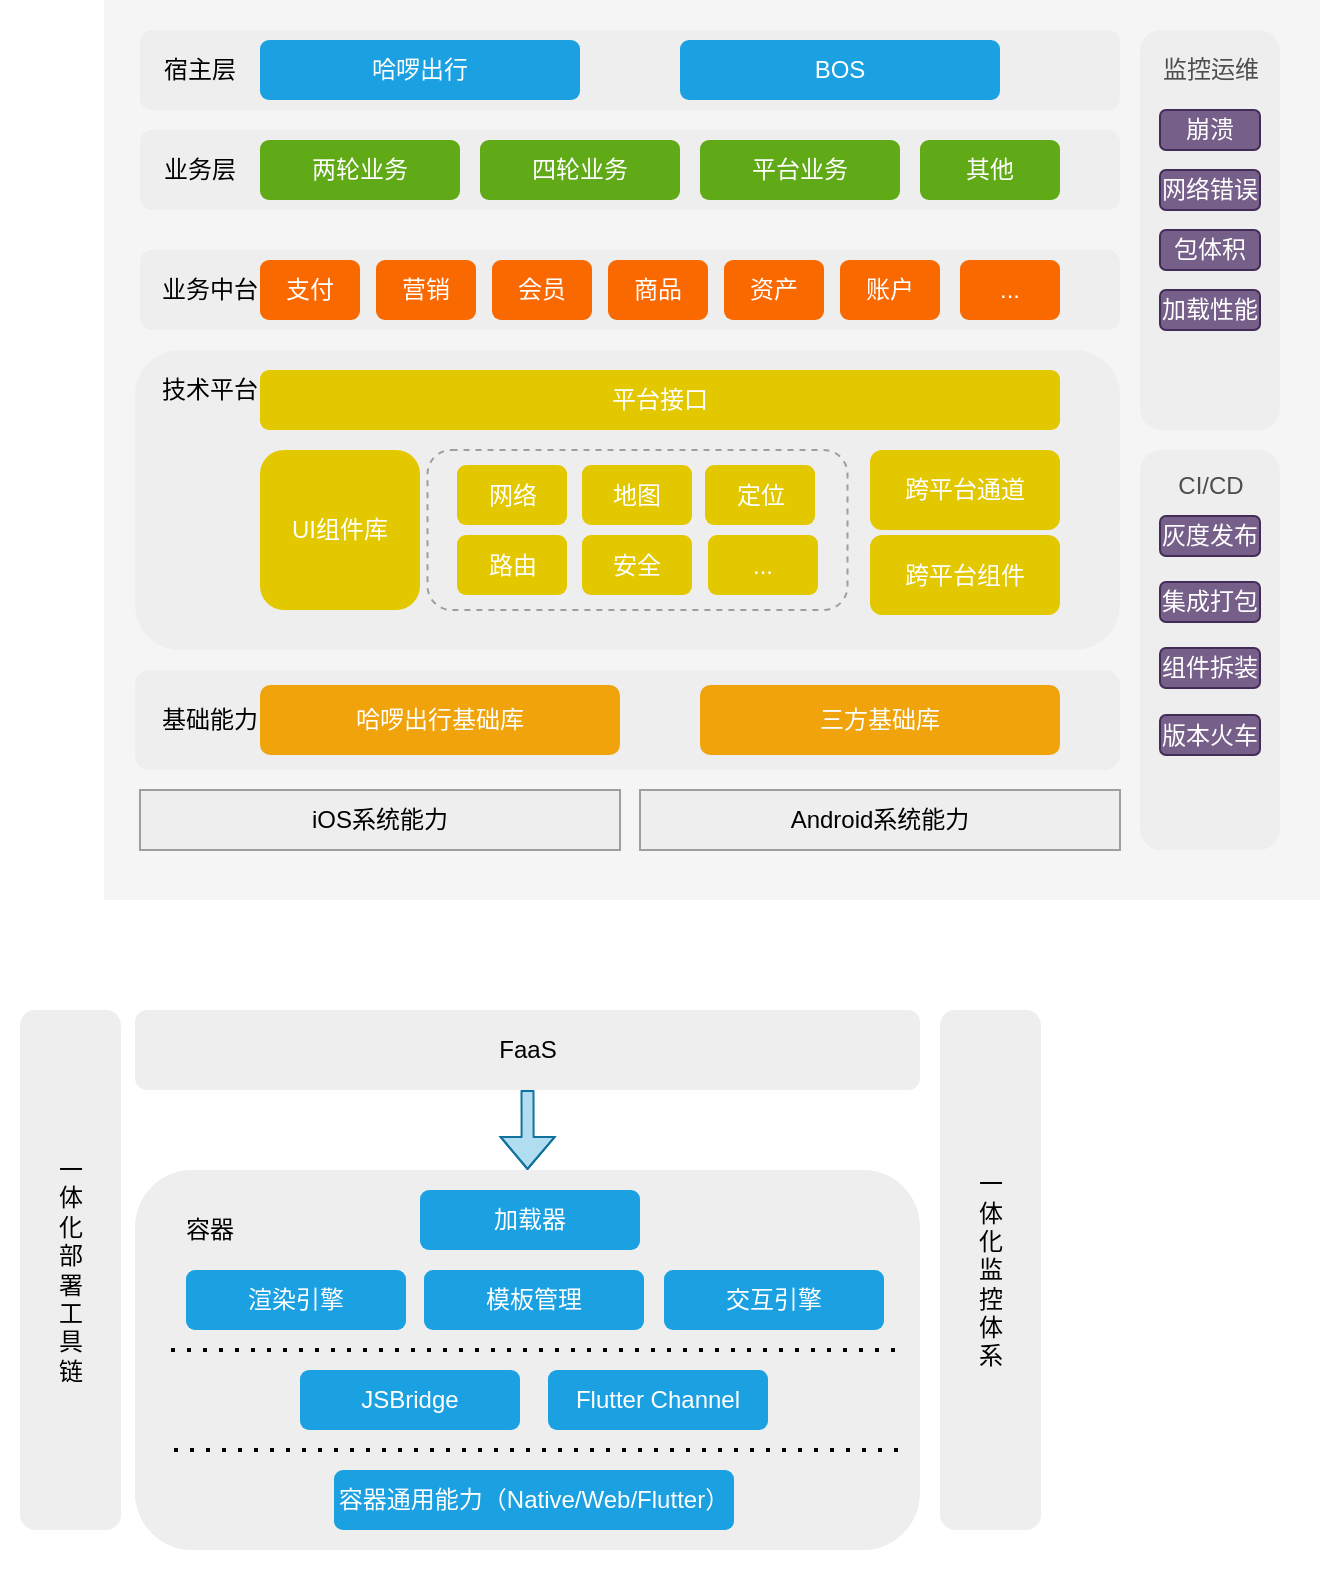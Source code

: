 <mxfile version="13.9.9" type="github"><diagram id="xTBZz55E-KKweozZhIX3" name="Page-1"><mxGraphModel dx="940" dy="536" grid="1" gridSize="10" guides="1" tooltips="1" connect="1" arrows="1" fold="1" page="1" pageScale="1" pageWidth="827" pageHeight="1169" math="0" shadow="0"><root><mxCell id="0"/><mxCell id="1" parent="0"/><mxCell id="AQQFFpmLckMg-UcqtIgD-104" value="" style="rounded=0;whiteSpace=wrap;html=1;align=left;strokeColor=none;" vertex="1" parent="1"><mxGeometry x="50" y="630" width="530" height="290" as="geometry"/></mxCell><mxCell id="AQQFFpmLckMg-UcqtIgD-27" value="" style="whiteSpace=wrap;html=1;rounded=0;fillColor=#f5f5f5;fontColor=#333333;strokeColor=none;" vertex="1" parent="1"><mxGeometry x="102" y="135" width="608" height="450" as="geometry"/></mxCell><mxCell id="AQQFFpmLckMg-UcqtIgD-29" value="" style="rounded=1;whiteSpace=wrap;html=1;fillColor=#eeeeee;strokeColor=none;" vertex="1" parent="1"><mxGeometry x="117.5" y="310" width="492.5" height="150" as="geometry"/></mxCell><mxCell id="AQQFFpmLckMg-UcqtIgD-41" value="" style="rounded=1;whiteSpace=wrap;html=1;fillColor=none;dashed=1;strokeColor=#9E9E9E;" vertex="1" parent="1"><mxGeometry x="263.75" y="360" width="210" height="80" as="geometry"/></mxCell><mxCell id="AQQFFpmLckMg-UcqtIgD-1" value="" style="rounded=1;whiteSpace=wrap;html=1;fillColor=#eeeeee;strokeColor=none;" vertex="1" parent="1"><mxGeometry x="120" y="150" width="490" height="40" as="geometry"/></mxCell><mxCell id="AQQFFpmLckMg-UcqtIgD-4" value="&lt;font&gt;BOS&lt;/font&gt;" style="text;html=1;align=center;verticalAlign=middle;whiteSpace=wrap;rounded=1;fillColor=#1ba1e2;fontColor=#FFFFFF;" vertex="1" parent="1"><mxGeometry x="390" y="155" width="160" height="30" as="geometry"/></mxCell><mxCell id="AQQFFpmLckMg-UcqtIgD-6" value="宿主层" style="text;html=1;strokeColor=none;fillColor=none;align=center;verticalAlign=middle;whiteSpace=wrap;rounded=0;" vertex="1" parent="1"><mxGeometry x="130" y="160" width="40" height="20" as="geometry"/></mxCell><mxCell id="AQQFFpmLckMg-UcqtIgD-7" value="" style="rounded=1;whiteSpace=wrap;html=1;fillColor=#eeeeee;strokeColor=none;" vertex="1" parent="1"><mxGeometry x="120" y="200" width="490" height="40" as="geometry"/></mxCell><mxCell id="AQQFFpmLckMg-UcqtIgD-8" value="业务层" style="text;html=1;strokeColor=none;fillColor=none;align=center;verticalAlign=middle;whiteSpace=wrap;rounded=0;" vertex="1" parent="1"><mxGeometry x="130" y="210" width="40" height="20" as="geometry"/></mxCell><mxCell id="AQQFFpmLckMg-UcqtIgD-9" value="&lt;font&gt;两轮业务&lt;/font&gt;" style="rounded=1;whiteSpace=wrap;html=1;fillColor=#60a917;strokeColor=none;fontColor=#FFFFFF;" vertex="1" parent="1"><mxGeometry x="180" y="205" width="100" height="30" as="geometry"/></mxCell><mxCell id="AQQFFpmLckMg-UcqtIgD-12" value="&lt;font&gt;哈啰出行&lt;/font&gt;" style="text;html=1;align=center;verticalAlign=middle;whiteSpace=wrap;rounded=1;fillColor=#1ba1e2;fontColor=#FFFFFF;" vertex="1" parent="1"><mxGeometry x="180" y="155" width="160" height="30" as="geometry"/></mxCell><mxCell id="AQQFFpmLckMg-UcqtIgD-13" value="&lt;font&gt;四轮业务&lt;/font&gt;" style="rounded=1;whiteSpace=wrap;html=1;fillColor=#60a917;strokeColor=none;fontColor=#FFFFFF;" vertex="1" parent="1"><mxGeometry x="290" y="205" width="100" height="30" as="geometry"/></mxCell><mxCell id="AQQFFpmLckMg-UcqtIgD-14" value="&lt;font&gt;平台业务&lt;/font&gt;" style="rounded=1;whiteSpace=wrap;html=1;fillColor=#60a917;strokeColor=none;fontColor=#FFFFFF;" vertex="1" parent="1"><mxGeometry x="400" y="205" width="100" height="30" as="geometry"/></mxCell><mxCell id="AQQFFpmLckMg-UcqtIgD-15" value="其他" style="rounded=1;whiteSpace=wrap;html=1;fillColor=#60a917;strokeColor=none;fontColor=#FFFFFF;" vertex="1" parent="1"><mxGeometry x="510" y="205" width="70" height="30" as="geometry"/></mxCell><mxCell id="AQQFFpmLckMg-UcqtIgD-17" value="" style="rounded=1;whiteSpace=wrap;html=1;fillColor=#eeeeee;strokeColor=none;" vertex="1" parent="1"><mxGeometry x="120" y="260" width="490" height="40" as="geometry"/></mxCell><mxCell id="AQQFFpmLckMg-UcqtIgD-19" value="业务中台" style="text;html=1;strokeColor=none;fillColor=none;align=center;verticalAlign=middle;whiteSpace=wrap;rounded=0;" vertex="1" parent="1"><mxGeometry x="130" y="270" width="50" height="20" as="geometry"/></mxCell><mxCell id="AQQFFpmLckMg-UcqtIgD-20" value="支付" style="rounded=1;whiteSpace=wrap;html=1;fillColor=#fa6800;fontColor=#ffffff;strokeColor=none;" vertex="1" parent="1"><mxGeometry x="180" y="265" width="50" height="30" as="geometry"/></mxCell><mxCell id="AQQFFpmLckMg-UcqtIgD-21" value="营销" style="rounded=1;whiteSpace=wrap;html=1;fillColor=#fa6800;fontColor=#ffffff;strokeColor=none;" vertex="1" parent="1"><mxGeometry x="238" y="265" width="50" height="30" as="geometry"/></mxCell><mxCell id="AQQFFpmLckMg-UcqtIgD-22" value="会员" style="rounded=1;whiteSpace=wrap;html=1;fillColor=#fa6800;fontColor=#ffffff;strokeColor=none;" vertex="1" parent="1"><mxGeometry x="296" y="265" width="50" height="30" as="geometry"/></mxCell><mxCell id="AQQFFpmLckMg-UcqtIgD-23" value="资产" style="rounded=1;whiteSpace=wrap;html=1;fillColor=#fa6800;fontColor=#ffffff;strokeColor=none;" vertex="1" parent="1"><mxGeometry x="412" y="265" width="50" height="30" as="geometry"/></mxCell><mxCell id="AQQFFpmLckMg-UcqtIgD-24" value="商品" style="rounded=1;whiteSpace=wrap;html=1;fillColor=#fa6800;fontColor=#ffffff;strokeColor=none;" vertex="1" parent="1"><mxGeometry x="354" y="265" width="50" height="30" as="geometry"/></mxCell><mxCell id="AQQFFpmLckMg-UcqtIgD-25" value="账户" style="rounded=1;whiteSpace=wrap;html=1;fillColor=#fa6800;fontColor=#ffffff;strokeColor=none;" vertex="1" parent="1"><mxGeometry x="470" y="265" width="50" height="30" as="geometry"/></mxCell><mxCell id="AQQFFpmLckMg-UcqtIgD-26" value="..." style="rounded=1;whiteSpace=wrap;html=1;fillColor=#fa6800;fontColor=#ffffff;strokeColor=none;" vertex="1" parent="1"><mxGeometry x="530" y="265" width="50" height="30" as="geometry"/></mxCell><mxCell id="AQQFFpmLckMg-UcqtIgD-30" value="技术平台" style="text;html=1;strokeColor=none;fillColor=none;align=center;verticalAlign=middle;whiteSpace=wrap;rounded=0;" vertex="1" parent="1"><mxGeometry x="130" y="320" width="50" height="20" as="geometry"/></mxCell><mxCell id="AQQFFpmLckMg-UcqtIgD-31" value="平台接口" style="rounded=1;whiteSpace=wrap;html=1;fillColor=#e3c800;fontColor=#ffffff;strokeColor=none;" vertex="1" parent="1"><mxGeometry x="180" y="320" width="400" height="30" as="geometry"/></mxCell><mxCell id="AQQFFpmLckMg-UcqtIgD-32" value="UI组件库" style="whiteSpace=wrap;html=1;aspect=fixed;rounded=1;fillColor=#e3c800;fontColor=#ffffff;strokeColor=none;" vertex="1" parent="1"><mxGeometry x="180" y="360" width="80" height="80" as="geometry"/></mxCell><mxCell id="AQQFFpmLckMg-UcqtIgD-35" value="网络" style="rounded=1;whiteSpace=wrap;html=1;fillColor=#e3c800;fontColor=#ffffff;strokeColor=none;" vertex="1" parent="1"><mxGeometry x="278.5" y="367.5" width="55" height="30" as="geometry"/></mxCell><mxCell id="AQQFFpmLckMg-UcqtIgD-36" value="地图" style="rounded=1;whiteSpace=wrap;html=1;fillColor=#e3c800;fontColor=#ffffff;strokeColor=none;" vertex="1" parent="1"><mxGeometry x="341" y="367.5" width="55" height="30" as="geometry"/></mxCell><mxCell id="AQQFFpmLckMg-UcqtIgD-37" value="定位" style="rounded=1;whiteSpace=wrap;html=1;fillColor=#e3c800;fontColor=#ffffff;strokeColor=none;" vertex="1" parent="1"><mxGeometry x="402.5" y="367.5" width="55" height="30" as="geometry"/></mxCell><mxCell id="AQQFFpmLckMg-UcqtIgD-38" value="路由" style="rounded=1;whiteSpace=wrap;html=1;fillColor=#e3c800;fontColor=#ffffff;strokeColor=none;" vertex="1" parent="1"><mxGeometry x="278.5" y="402.5" width="55" height="30" as="geometry"/></mxCell><mxCell id="AQQFFpmLckMg-UcqtIgD-39" value="安全" style="rounded=1;whiteSpace=wrap;html=1;fillColor=#e3c800;fontColor=#ffffff;strokeColor=none;" vertex="1" parent="1"><mxGeometry x="341" y="402.5" width="55" height="30" as="geometry"/></mxCell><mxCell id="AQQFFpmLckMg-UcqtIgD-40" value="..." style="rounded=1;whiteSpace=wrap;html=1;fillColor=#e3c800;fontColor=#ffffff;strokeColor=none;" vertex="1" parent="1"><mxGeometry x="404" y="402.5" width="55" height="30" as="geometry"/></mxCell><mxCell id="AQQFFpmLckMg-UcqtIgD-45" value="跨平台通道" style="rounded=1;whiteSpace=wrap;html=1;dashed=1;fillColor=#e3c800;fontColor=#ffffff;strokeColor=none;" vertex="1" parent="1"><mxGeometry x="485" y="360" width="95" height="40" as="geometry"/></mxCell><mxCell id="AQQFFpmLckMg-UcqtIgD-46" value="跨平台组件" style="rounded=1;whiteSpace=wrap;html=1;dashed=1;fillColor=#e3c800;fontColor=#ffffff;strokeColor=none;" vertex="1" parent="1"><mxGeometry x="485" y="402.5" width="95" height="40" as="geometry"/></mxCell><mxCell id="AQQFFpmLckMg-UcqtIgD-48" value="" style="rounded=1;whiteSpace=wrap;html=1;fillColor=#eeeeee;strokeColor=none;" vertex="1" parent="1"><mxGeometry x="117.5" y="470" width="492.5" height="50" as="geometry"/></mxCell><mxCell id="AQQFFpmLckMg-UcqtIgD-49" value="基础能力" style="text;html=1;strokeColor=none;fillColor=none;align=center;verticalAlign=middle;whiteSpace=wrap;rounded=0;" vertex="1" parent="1"><mxGeometry x="130" y="485" width="50" height="20" as="geometry"/></mxCell><mxCell id="AQQFFpmLckMg-UcqtIgD-50" value="哈啰出行基础库" style="rounded=1;whiteSpace=wrap;html=1;dashed=1;fillColor=#f0a30a;fontColor=#ffffff;strokeColor=none;" vertex="1" parent="1"><mxGeometry x="180" y="477.5" width="180" height="35" as="geometry"/></mxCell><mxCell id="AQQFFpmLckMg-UcqtIgD-53" value="三方基础库" style="rounded=1;whiteSpace=wrap;html=1;dashed=1;fillColor=#f0a30a;fontColor=#ffffff;strokeColor=none;" vertex="1" parent="1"><mxGeometry x="400" y="477.5" width="180" height="35" as="geometry"/></mxCell><mxCell id="AQQFFpmLckMg-UcqtIgD-55" value="iOS系统能力" style="rounded=0;whiteSpace=wrap;html=1;fillColor=#EEEEEE;strokeColor=#9E9E9E;" vertex="1" parent="1"><mxGeometry x="120" y="530" width="240" height="30" as="geometry"/></mxCell><mxCell id="AQQFFpmLckMg-UcqtIgD-57" value="Android系统能力" style="rounded=0;whiteSpace=wrap;html=1;fillColor=#eeeeee;strokeColor=#9E9E9E;" vertex="1" parent="1"><mxGeometry x="370" y="530" width="240" height="30" as="geometry"/></mxCell><mxCell id="AQQFFpmLckMg-UcqtIgD-58" value="" style="rounded=1;whiteSpace=wrap;html=1;fillColor=#eeeeee;strokeColor=none;" vertex="1" parent="1"><mxGeometry x="620" y="150" width="70" height="200" as="geometry"/></mxCell><mxCell id="AQQFFpmLckMg-UcqtIgD-59" value="&lt;font color=&quot;#4d4d4d&quot;&gt;监控运维&lt;/font&gt;" style="text;html=1;strokeColor=none;fillColor=none;align=center;verticalAlign=middle;whiteSpace=wrap;rounded=0;fontColor=#FFFFFF;" vertex="1" parent="1"><mxGeometry x="627.5" y="160" width="55" height="20" as="geometry"/></mxCell><mxCell id="AQQFFpmLckMg-UcqtIgD-60" value="" style="rounded=1;whiteSpace=wrap;html=1;fillColor=#eeeeee;strokeColor=none;" vertex="1" parent="1"><mxGeometry x="620" y="360" width="70" height="200" as="geometry"/></mxCell><mxCell id="AQQFFpmLckMg-UcqtIgD-62" value="&lt;font color=&quot;#4d4d4d&quot;&gt;CI/CD&lt;/font&gt;" style="text;html=1;strokeColor=none;fillColor=none;align=center;verticalAlign=middle;whiteSpace=wrap;rounded=0;fontColor=#FFFFFF;" vertex="1" parent="1"><mxGeometry x="627.5" y="367.5" width="55" height="20" as="geometry"/></mxCell><mxCell id="AQQFFpmLckMg-UcqtIgD-63" value="崩溃" style="rounded=1;whiteSpace=wrap;html=1;fillColor=#76608a;strokeColor=#432D57;fontColor=#ffffff;" vertex="1" parent="1"><mxGeometry x="630" y="190" width="50" height="20" as="geometry"/></mxCell><mxCell id="AQQFFpmLckMg-UcqtIgD-64" value="网络错误" style="rounded=1;whiteSpace=wrap;html=1;fillColor=#76608a;strokeColor=#432D57;fontColor=#ffffff;" vertex="1" parent="1"><mxGeometry x="630" y="220" width="50" height="20" as="geometry"/></mxCell><mxCell id="AQQFFpmLckMg-UcqtIgD-66" value="包体积" style="rounded=1;whiteSpace=wrap;html=1;fillColor=#76608a;strokeColor=#432D57;fontColor=#ffffff;" vertex="1" parent="1"><mxGeometry x="630" y="250" width="50" height="20" as="geometry"/></mxCell><mxCell id="AQQFFpmLckMg-UcqtIgD-67" value="加载性能" style="rounded=1;whiteSpace=wrap;html=1;fillColor=#76608a;strokeColor=#432D57;fontColor=#ffffff;" vertex="1" parent="1"><mxGeometry x="630" y="280" width="50" height="20" as="geometry"/></mxCell><mxCell id="AQQFFpmLckMg-UcqtIgD-68" value="灰度发布" style="rounded=1;whiteSpace=wrap;html=1;fillColor=#76608a;strokeColor=#432D57;fontColor=#ffffff;" vertex="1" parent="1"><mxGeometry x="630" y="393" width="50" height="20" as="geometry"/></mxCell><mxCell id="AQQFFpmLckMg-UcqtIgD-69" value="集成打包" style="rounded=1;whiteSpace=wrap;html=1;fillColor=#76608a;strokeColor=#432D57;fontColor=#ffffff;" vertex="1" parent="1"><mxGeometry x="630" y="426" width="50" height="20" as="geometry"/></mxCell><mxCell id="AQQFFpmLckMg-UcqtIgD-70" value="组件拆装" style="rounded=1;whiteSpace=wrap;html=1;fillColor=#76608a;strokeColor=#432D57;fontColor=#ffffff;" vertex="1" parent="1"><mxGeometry x="630" y="459" width="50" height="20" as="geometry"/></mxCell><mxCell id="AQQFFpmLckMg-UcqtIgD-71" value="版本火车" style="rounded=1;whiteSpace=wrap;html=1;fillColor=#76608a;strokeColor=#432D57;fontColor=#ffffff;" vertex="1" parent="1"><mxGeometry x="630" y="492.5" width="50" height="20" as="geometry"/></mxCell><mxCell id="AQQFFpmLckMg-UcqtIgD-75" style="edgeStyle=orthogonalEdgeStyle;rounded=1;orthogonalLoop=1;jettySize=auto;html=1;exitX=0.5;exitY=1;exitDx=0;exitDy=0;fontColor=#FFFFFF;fillColor=#b1ddf0;strokeColor=#10739e;shape=flexArrow;endSize=5;startSize=5;width=6;" edge="1" parent="1" source="AQQFFpmLckMg-UcqtIgD-72" target="AQQFFpmLckMg-UcqtIgD-74"><mxGeometry relative="1" as="geometry"/></mxCell><mxCell id="AQQFFpmLckMg-UcqtIgD-72" value="" style="rounded=1;whiteSpace=wrap;html=1;fillColor=#eeeeee;strokeColor=none;" vertex="1" parent="1"><mxGeometry x="117.5" y="640" width="392.5" height="40" as="geometry"/></mxCell><mxCell id="AQQFFpmLckMg-UcqtIgD-73" value="FaaS" style="text;html=1;strokeColor=none;fillColor=none;align=center;verticalAlign=middle;whiteSpace=wrap;rounded=0;" vertex="1" parent="1"><mxGeometry x="293.75" y="650" width="40" height="20" as="geometry"/></mxCell><mxCell id="AQQFFpmLckMg-UcqtIgD-74" value="" style="rounded=1;whiteSpace=wrap;html=1;fillColor=#eeeeee;strokeColor=none;" vertex="1" parent="1"><mxGeometry x="117.5" y="720" width="392.5" height="190" as="geometry"/></mxCell><mxCell id="AQQFFpmLckMg-UcqtIgD-77" value="容器" style="text;html=1;strokeColor=none;fillColor=none;align=center;verticalAlign=middle;whiteSpace=wrap;rounded=0;" vertex="1" parent="1"><mxGeometry x="130" y="740" width="50" height="20" as="geometry"/></mxCell><mxCell id="AQQFFpmLckMg-UcqtIgD-78" value="&lt;font&gt;渲染引擎&lt;/font&gt;" style="text;html=1;align=center;verticalAlign=middle;whiteSpace=wrap;rounded=1;fillColor=#1ba1e2;fontColor=#FFFFFF;" vertex="1" parent="1"><mxGeometry x="143" y="770" width="110" height="30" as="geometry"/></mxCell><mxCell id="AQQFFpmLckMg-UcqtIgD-79" value="&lt;font&gt;模板管理&lt;/font&gt;" style="text;html=1;align=center;verticalAlign=middle;whiteSpace=wrap;rounded=1;fillColor=#1ba1e2;fontColor=#FFFFFF;" vertex="1" parent="1"><mxGeometry x="262" y="770" width="110" height="30" as="geometry"/></mxCell><mxCell id="AQQFFpmLckMg-UcqtIgD-80" value="交互引擎" style="text;html=1;align=center;verticalAlign=middle;whiteSpace=wrap;rounded=1;fillColor=#1ba1e2;fontColor=#FFFFFF;" vertex="1" parent="1"><mxGeometry x="382" y="770" width="110" height="30" as="geometry"/></mxCell><mxCell id="AQQFFpmLckMg-UcqtIgD-84" value="" style="endArrow=none;dashed=1;html=1;dashPattern=1 3;strokeWidth=2;fontColor=#FFFFFF;" edge="1" parent="1"><mxGeometry width="50" height="50" relative="1" as="geometry"><mxPoint x="135.5" y="810" as="sourcePoint"/><mxPoint x="498.5" y="810" as="targetPoint"/></mxGeometry></mxCell><mxCell id="AQQFFpmLckMg-UcqtIgD-85" value="&lt;font&gt;JSBridge&lt;/font&gt;" style="text;html=1;align=center;verticalAlign=middle;whiteSpace=wrap;rounded=1;fillColor=#1ba1e2;fontColor=#FFFFFF;" vertex="1" parent="1"><mxGeometry x="200" y="820" width="110" height="30" as="geometry"/></mxCell><mxCell id="AQQFFpmLckMg-UcqtIgD-86" value="&lt;font&gt;Flutter Channel&lt;/font&gt;" style="text;html=1;align=center;verticalAlign=middle;whiteSpace=wrap;rounded=1;fillColor=#1ba1e2;fontColor=#FFFFFF;" vertex="1" parent="1"><mxGeometry x="324" y="820" width="110" height="30" as="geometry"/></mxCell><mxCell id="AQQFFpmLckMg-UcqtIgD-87" value="" style="endArrow=none;dashed=1;html=1;dashPattern=1 3;strokeWidth=2;fontColor=#FFFFFF;" edge="1" parent="1"><mxGeometry width="50" height="50" relative="1" as="geometry"><mxPoint x="137" y="860" as="sourcePoint"/><mxPoint x="500" y="860" as="targetPoint"/></mxGeometry></mxCell><mxCell id="AQQFFpmLckMg-UcqtIgD-88" value="&lt;font&gt;容器通用能力（Native/Web/Flutter）&lt;/font&gt;" style="text;html=1;align=center;verticalAlign=middle;whiteSpace=wrap;rounded=1;fillColor=#1ba1e2;fontColor=#FFFFFF;" vertex="1" parent="1"><mxGeometry x="217" y="870" width="200" height="30" as="geometry"/></mxCell><mxCell id="AQQFFpmLckMg-UcqtIgD-99" value="一&lt;br&gt;体&lt;br&gt;化&lt;br&gt;部&lt;br&gt;署&lt;br&gt;工&lt;br&gt;具&lt;br&gt;链" style="rounded=1;whiteSpace=wrap;html=1;fillColor=#eeeeee;strokeColor=none;labelPosition=center;verticalLabelPosition=middle;align=center;verticalAlign=middle;" vertex="1" parent="1"><mxGeometry x="60" y="640" width="50.5" height="260" as="geometry"/></mxCell><mxCell id="AQQFFpmLckMg-UcqtIgD-101" value="一&lt;br&gt;体&lt;br&gt;化&lt;br&gt;监&lt;br&gt;控&lt;br&gt;体&lt;br&gt;系" style="rounded=1;whiteSpace=wrap;html=1;fillColor=#eeeeee;strokeColor=none;labelPosition=center;verticalLabelPosition=middle;align=center;verticalAlign=middle;" vertex="1" parent="1"><mxGeometry x="520" y="640" width="50.5" height="260" as="geometry"/></mxCell><mxCell id="AQQFFpmLckMg-UcqtIgD-105" value="&lt;font&gt;加载器&lt;/font&gt;" style="text;html=1;align=center;verticalAlign=middle;whiteSpace=wrap;rounded=1;fillColor=#1ba1e2;fontColor=#FFFFFF;" vertex="1" parent="1"><mxGeometry x="260" y="730" width="110" height="30" as="geometry"/></mxCell></root></mxGraphModel></diagram></mxfile>